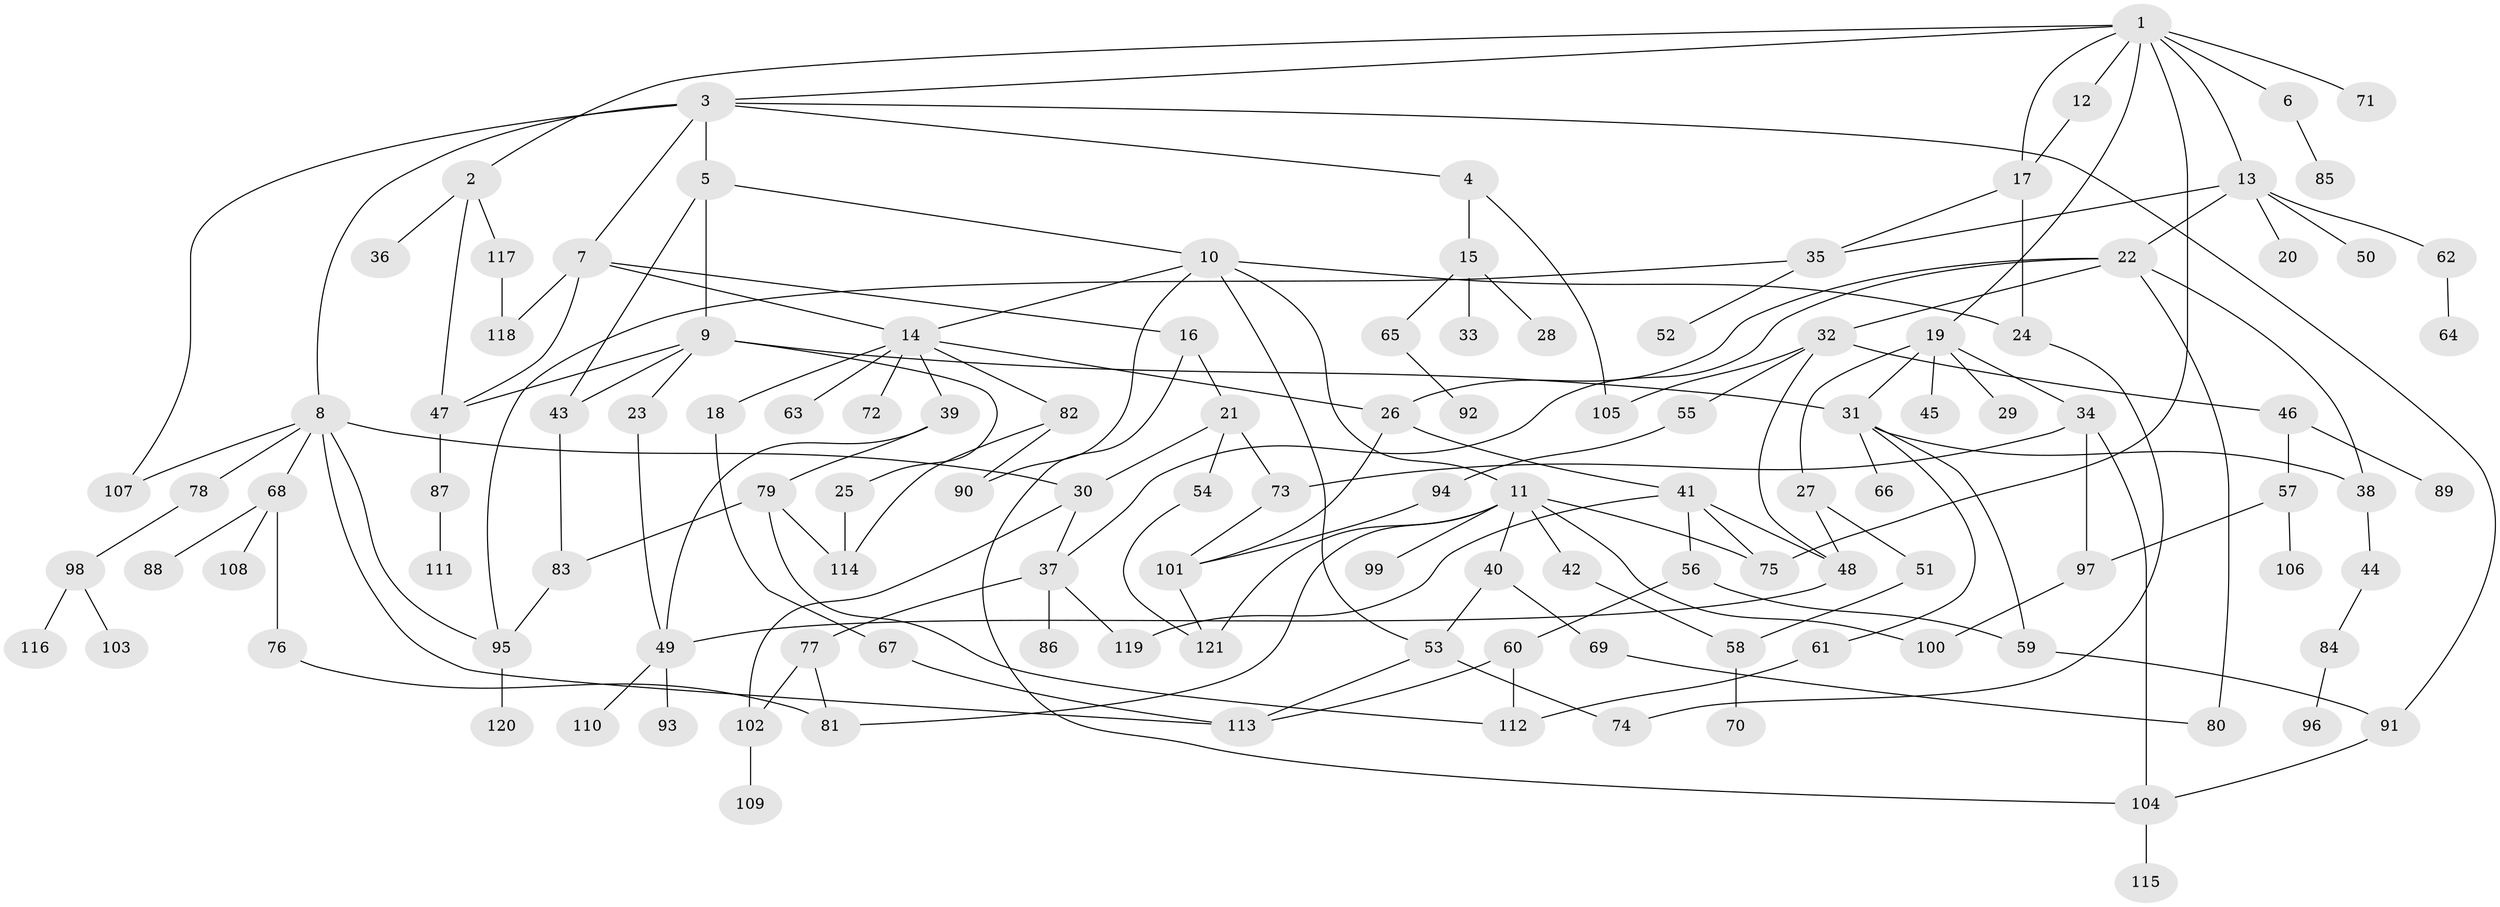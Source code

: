 // Generated by graph-tools (version 1.1) at 2025/25/03/09/25 03:25:31]
// undirected, 121 vertices, 171 edges
graph export_dot {
graph [start="1"]
  node [color=gray90,style=filled];
  1;
  2;
  3;
  4;
  5;
  6;
  7;
  8;
  9;
  10;
  11;
  12;
  13;
  14;
  15;
  16;
  17;
  18;
  19;
  20;
  21;
  22;
  23;
  24;
  25;
  26;
  27;
  28;
  29;
  30;
  31;
  32;
  33;
  34;
  35;
  36;
  37;
  38;
  39;
  40;
  41;
  42;
  43;
  44;
  45;
  46;
  47;
  48;
  49;
  50;
  51;
  52;
  53;
  54;
  55;
  56;
  57;
  58;
  59;
  60;
  61;
  62;
  63;
  64;
  65;
  66;
  67;
  68;
  69;
  70;
  71;
  72;
  73;
  74;
  75;
  76;
  77;
  78;
  79;
  80;
  81;
  82;
  83;
  84;
  85;
  86;
  87;
  88;
  89;
  90;
  91;
  92;
  93;
  94;
  95;
  96;
  97;
  98;
  99;
  100;
  101;
  102;
  103;
  104;
  105;
  106;
  107;
  108;
  109;
  110;
  111;
  112;
  113;
  114;
  115;
  116;
  117;
  118;
  119;
  120;
  121;
  1 -- 2;
  1 -- 3;
  1 -- 6;
  1 -- 12;
  1 -- 13;
  1 -- 17;
  1 -- 19;
  1 -- 71;
  1 -- 75;
  2 -- 36;
  2 -- 117;
  2 -- 47;
  3 -- 4;
  3 -- 5;
  3 -- 7;
  3 -- 8;
  3 -- 91;
  3 -- 107;
  4 -- 15;
  4 -- 105;
  5 -- 9;
  5 -- 10;
  5 -- 43;
  6 -- 85;
  7 -- 14;
  7 -- 16;
  7 -- 47;
  7 -- 118;
  8 -- 30;
  8 -- 68;
  8 -- 78;
  8 -- 95;
  8 -- 107;
  8 -- 113;
  9 -- 23;
  9 -- 25;
  9 -- 31;
  9 -- 43;
  9 -- 47;
  10 -- 11;
  10 -- 24;
  10 -- 53;
  10 -- 90;
  10 -- 14;
  11 -- 40;
  11 -- 42;
  11 -- 99;
  11 -- 81;
  11 -- 100;
  11 -- 75;
  11 -- 121;
  12 -- 17;
  13 -- 20;
  13 -- 22;
  13 -- 35;
  13 -- 50;
  13 -- 62;
  14 -- 18;
  14 -- 26;
  14 -- 39;
  14 -- 63;
  14 -- 72;
  14 -- 82;
  15 -- 28;
  15 -- 33;
  15 -- 65;
  16 -- 21;
  16 -- 104;
  17 -- 24;
  17 -- 35;
  18 -- 67;
  19 -- 27;
  19 -- 29;
  19 -- 34;
  19 -- 45;
  19 -- 31;
  21 -- 54;
  21 -- 73;
  21 -- 30;
  22 -- 32;
  22 -- 37;
  22 -- 26;
  22 -- 80;
  22 -- 38;
  23 -- 49;
  24 -- 74;
  25 -- 114;
  26 -- 41;
  26 -- 101;
  27 -- 51;
  27 -- 48;
  30 -- 102;
  30 -- 37;
  31 -- 38;
  31 -- 61;
  31 -- 66;
  31 -- 59;
  32 -- 46;
  32 -- 48;
  32 -- 55;
  32 -- 105;
  34 -- 97;
  34 -- 73;
  34 -- 104;
  35 -- 52;
  35 -- 95;
  37 -- 77;
  37 -- 86;
  37 -- 119;
  38 -- 44;
  39 -- 49;
  39 -- 79;
  40 -- 69;
  40 -- 53;
  41 -- 56;
  41 -- 75;
  41 -- 119;
  41 -- 48;
  42 -- 58;
  43 -- 83;
  44 -- 84;
  46 -- 57;
  46 -- 89;
  47 -- 87;
  48 -- 49;
  49 -- 93;
  49 -- 110;
  51 -- 58;
  53 -- 74;
  53 -- 113;
  54 -- 121;
  55 -- 94;
  56 -- 59;
  56 -- 60;
  57 -- 106;
  57 -- 97;
  58 -- 70;
  59 -- 91;
  60 -- 113;
  60 -- 112;
  61 -- 112;
  62 -- 64;
  65 -- 92;
  67 -- 113;
  68 -- 76;
  68 -- 88;
  68 -- 108;
  69 -- 80;
  73 -- 101;
  76 -- 81;
  77 -- 81;
  77 -- 102;
  78 -- 98;
  79 -- 83;
  79 -- 112;
  79 -- 114;
  82 -- 90;
  82 -- 114;
  83 -- 95;
  84 -- 96;
  87 -- 111;
  91 -- 104;
  94 -- 101;
  95 -- 120;
  97 -- 100;
  98 -- 103;
  98 -- 116;
  101 -- 121;
  102 -- 109;
  104 -- 115;
  117 -- 118;
}
